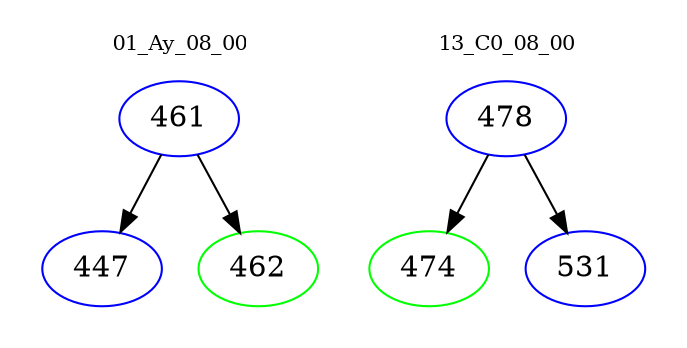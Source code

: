 digraph{
subgraph cluster_0 {
color = white
label = "01_Ay_08_00";
fontsize=10;
T0_461 [label="461", color="blue"]
T0_461 -> T0_447 [color="black"]
T0_447 [label="447", color="blue"]
T0_461 -> T0_462 [color="black"]
T0_462 [label="462", color="green"]
}
subgraph cluster_1 {
color = white
label = "13_C0_08_00";
fontsize=10;
T1_478 [label="478", color="blue"]
T1_478 -> T1_474 [color="black"]
T1_474 [label="474", color="green"]
T1_478 -> T1_531 [color="black"]
T1_531 [label="531", color="blue"]
}
}

